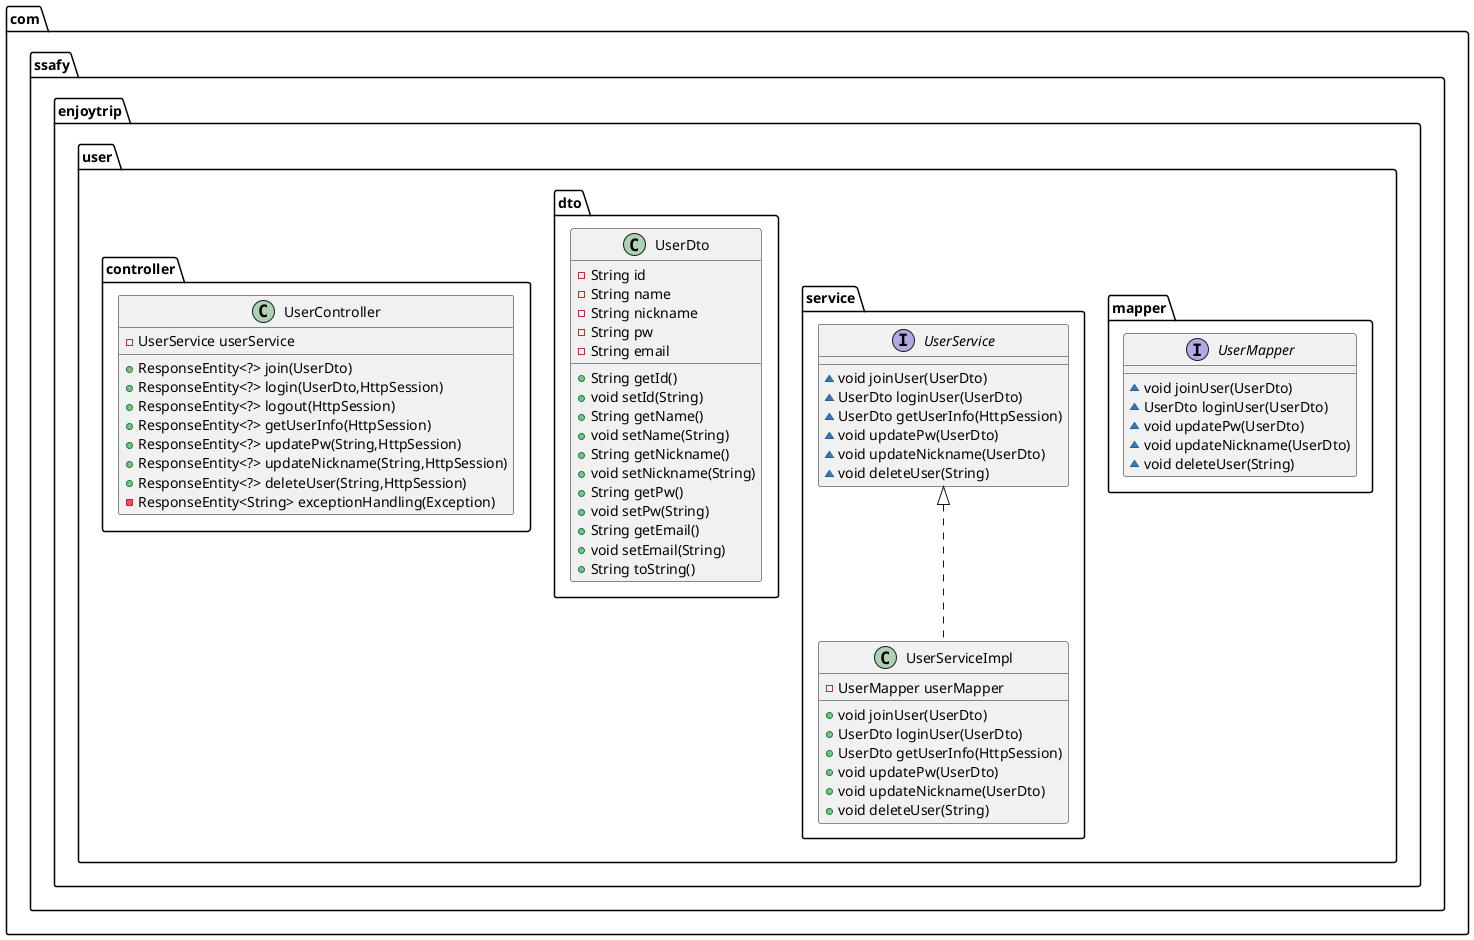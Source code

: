 @startuml
interface com.ssafy.enjoytrip.user.mapper.UserMapper {
~ void joinUser(UserDto)
~ UserDto loginUser(UserDto)
~ void updatePw(UserDto)
~ void updateNickname(UserDto)
~ void deleteUser(String)
}
interface com.ssafy.enjoytrip.user.service.UserService {
~ void joinUser(UserDto)
~ UserDto loginUser(UserDto)
~ UserDto getUserInfo(HttpSession)
~ void updatePw(UserDto)
~ void updateNickname(UserDto)
~ void deleteUser(String)
}
class com.ssafy.enjoytrip.user.service.UserServiceImpl {
- UserMapper userMapper
+ void joinUser(UserDto)
+ UserDto loginUser(UserDto)
+ UserDto getUserInfo(HttpSession)
+ void updatePw(UserDto)
+ void updateNickname(UserDto)
+ void deleteUser(String)
}
class com.ssafy.enjoytrip.user.dto.UserDto {
- String id
- String name
- String nickname
- String pw
- String email
+ String getId()
+ void setId(String)
+ String getName()
+ void setName(String)
+ String getNickname()
+ void setNickname(String)
+ String getPw()
+ void setPw(String)
+ String getEmail()
+ void setEmail(String)
+ String toString()
}
class com.ssafy.enjoytrip.user.controller.UserController {
- UserService userService
+ ResponseEntity<?> join(UserDto)
+ ResponseEntity<?> login(UserDto,HttpSession)
+ ResponseEntity<?> logout(HttpSession)
+ ResponseEntity<?> getUserInfo(HttpSession)
+ ResponseEntity<?> updatePw(String,HttpSession)
+ ResponseEntity<?> updateNickname(String,HttpSession)
+ ResponseEntity<?> deleteUser(String,HttpSession)
- ResponseEntity<String> exceptionHandling(Exception)
}


com.ssafy.enjoytrip.user.service.UserService <|.. com.ssafy.enjoytrip.user.service.UserServiceImpl
@enduml